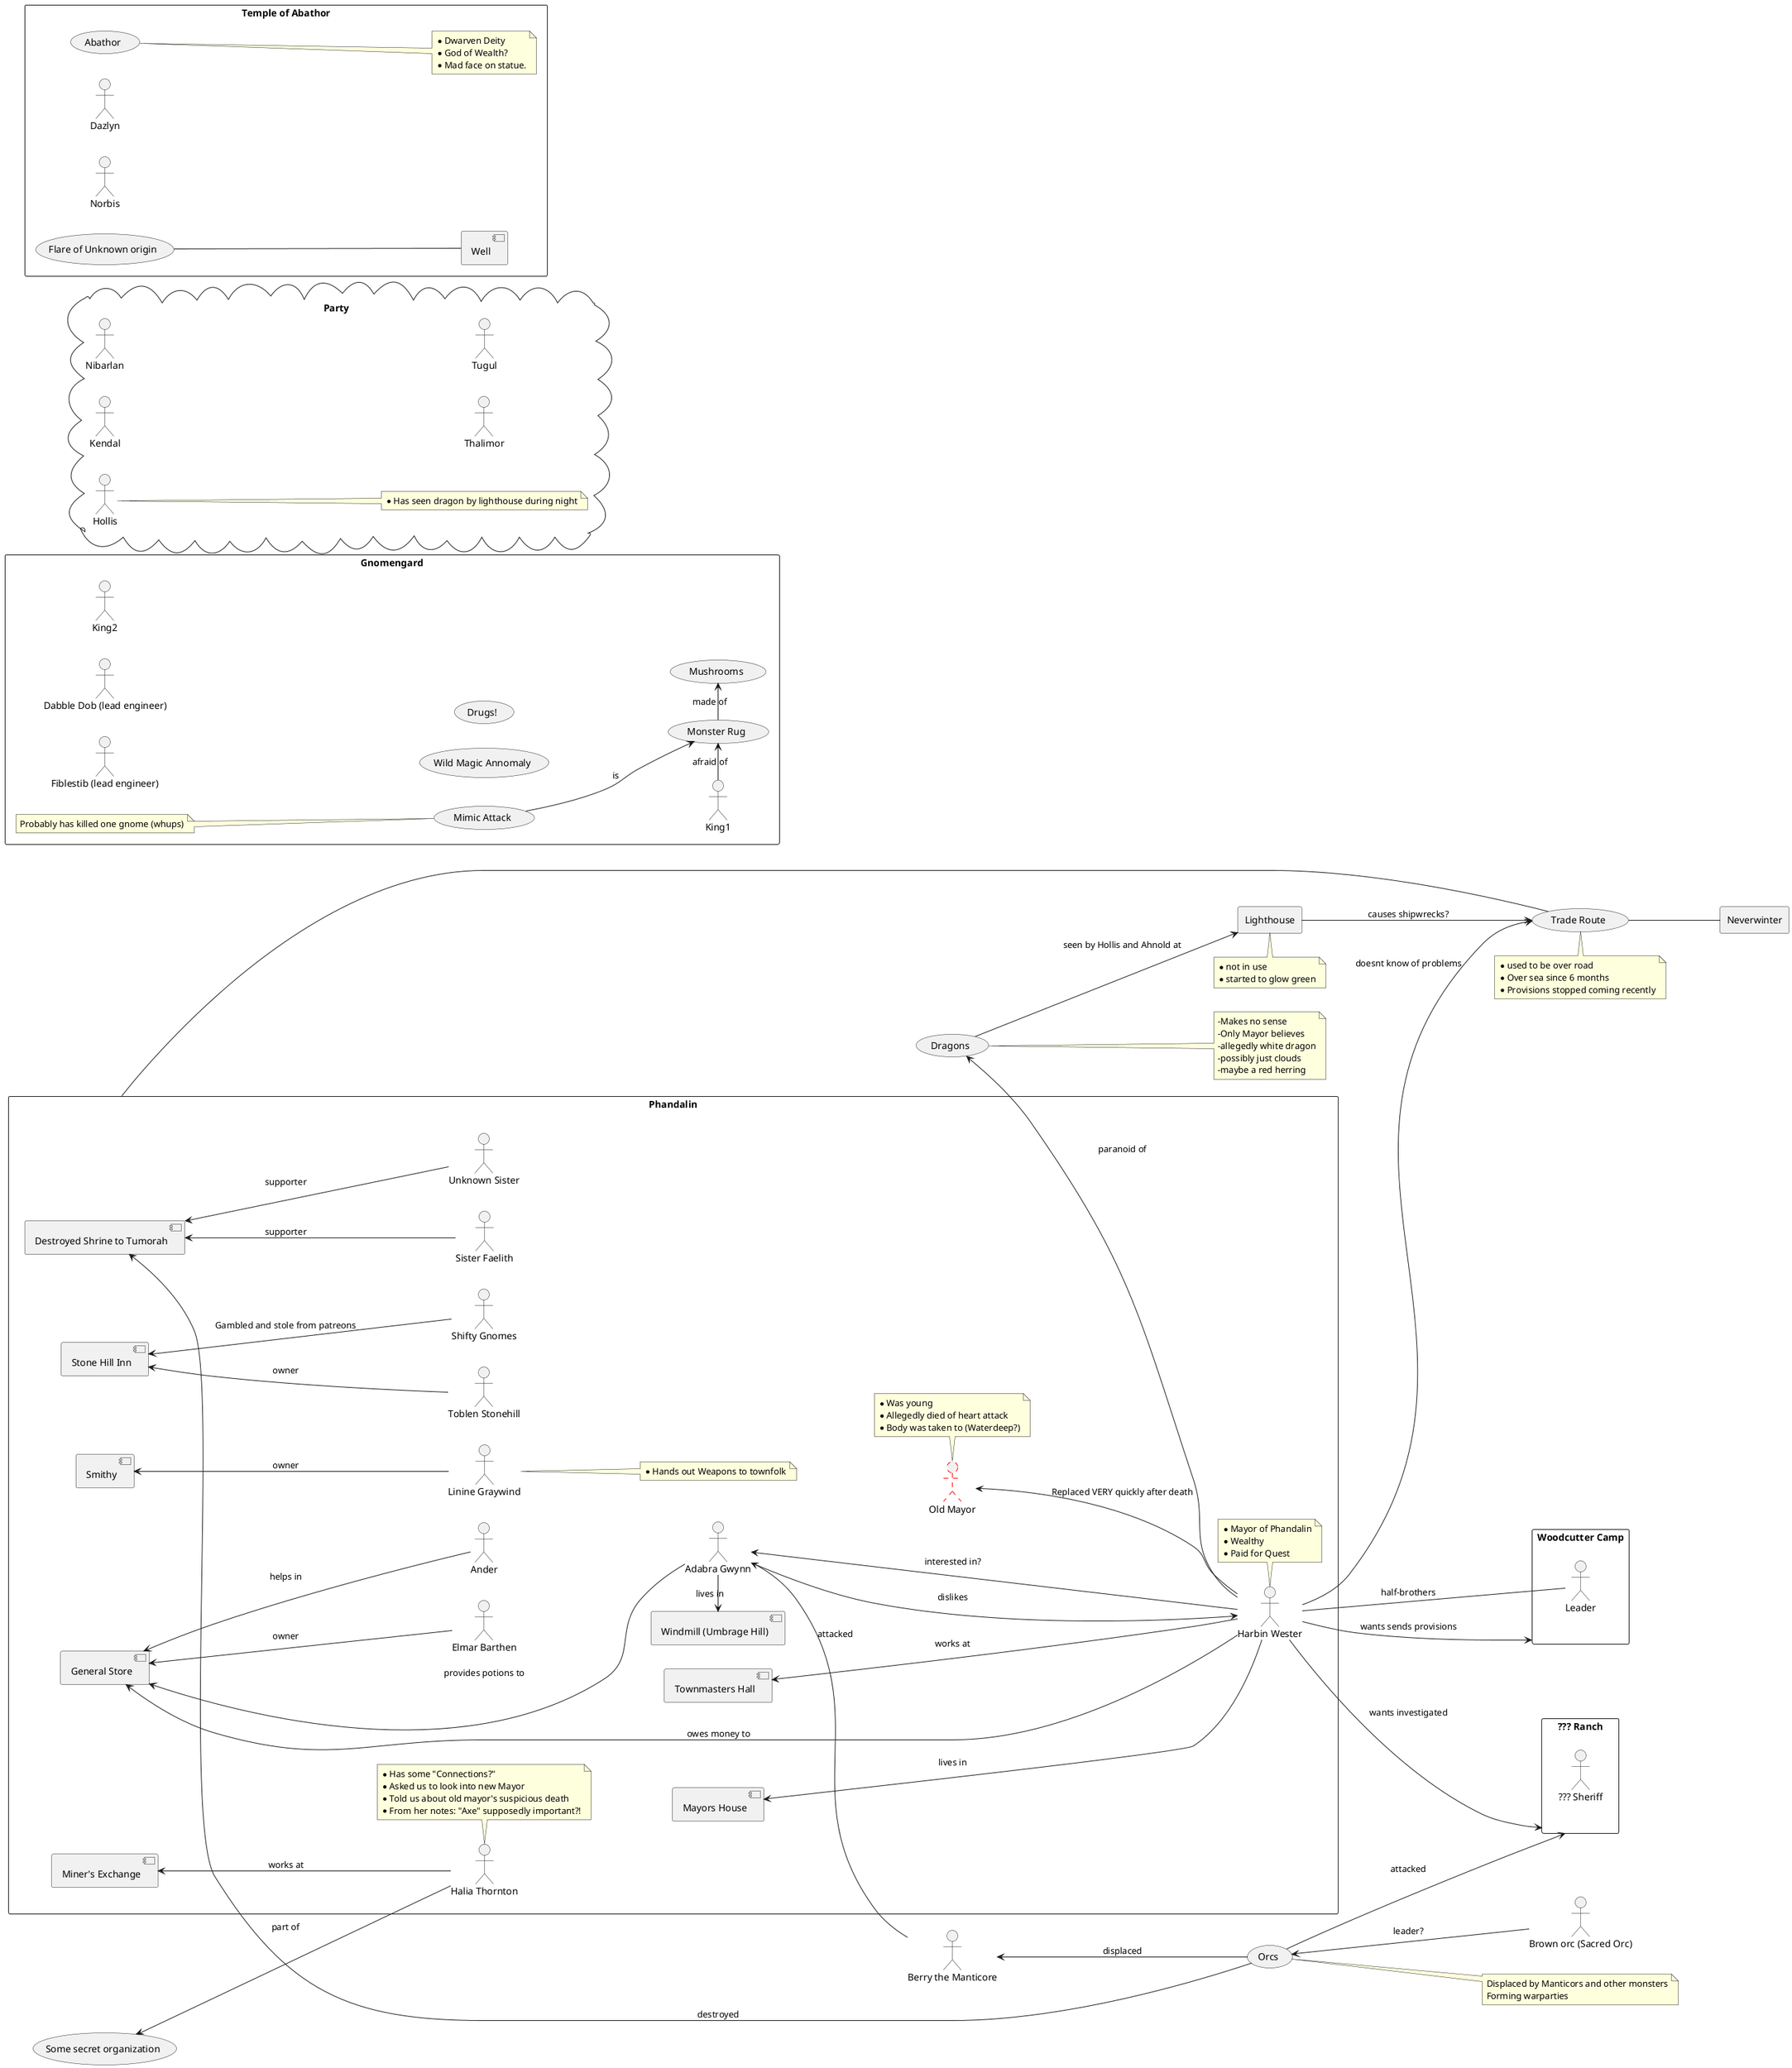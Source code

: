 @startuml Conspiracy Graph
left to right direction
'Actors here:




cloud Party {
    actor Hollis
    note right of Hollis
    * Has seen dragon by lighthouse during night
    end note

    actor Kendal
    actor Nibarlan
    actor Thalimor
    actor Tugul
}


actor "Berry the Manticore" as manticorBerry
actor "Brown orc (Sacred Orc)" as brownOrc
(Orcs) as orcs
(Dragons) as dragons
(Some secret organization) as secretOrg
'Location Phandalin

'General Concepts?

rectangle Phandalin {
    ' locations
    [Stone Hill Inn] as stoneHillInn
    [Townmasters Hall] as townHall
    [Smithy]
    [Destroyed Shrine to Tumorah] as shrine
    [General Store] as generalStore
    [Mayors House] as mayorsHouse
    [Miner's Exchange] as minerHall
    [Windmill (Umbrage Hill)] as Windmill

    'People / Actors with notes
    actor "Toblen Stonehill" as innkeep
    actor "Linine Graywind" as Smith
    note right
        * Hands out Weapons to townfolk
    end note
    actor "Sister Faelith" as Sister1
    actor "Unknown Sister" as Sister2
    actor "Elmar Barthen" as generalStoreGuy
    actor "Ander" as generalStoreHelper

    actor "Harbin Wester" as Mayor
    note bottom of Mayor
        * Mayor of Phandalin
        * Wealthy
        * Paid for Quest
    end note

    actor "Adabra Gwynn" as potionSeller
    actor "Halia Thornton" as prospectorReception
    note bottom of prospectorReception
        * Has some "Connections?"
        * Asked us to look into new Mayor
        * Told us about old mayor's suspicious death
        * From her notes: "Axe" supposedly important?!
    end note

    actor "Old Mayor" as oldMayor #line.dashed;line:red
    note bottom of oldMayor
        * Was young
        * Allegedly died of heart attack
        * Body was taken to (Waterdeep?)
    end note

    actor "Shifty Gnomes" as shiftyGnomes
}

stoneHillInn <-- shiftyGnomes : Gambled and stole from patreons
prospectorReception -u-> secretOrg : part of

rectangle "Temple of Abathor"{
    (Abathor)
    note right of Abathor
        * Dwarven Deity
        * God of Wealth?
        * Mad face on statue.
    end note
    actor Dazlyn
    actor Norbis

    [Well]
    (Flare of Unknown origin) as flare
}


stoneHillInn <-- innkeep : owner
Smithy <-- Smith : owner
shrine <-- Sister1 : supporter
shrine <-- Sister2 : supporter
generalStore <-- generalStoreGuy : owner
generalStore <-- generalStoreHelper : helps in
mayorsHouse <--- Mayor : lives in
minerHall <-- prospectorReception : works at
Windmill <- potionSeller : lives in
townHall <--- Mayor : works at

shrine <- orcs : destroyed

Mayor  --->  dragons: paranoid of
generalStore <--- Mayor : owes money to
potionSeller <--- Mayor : interested in?
potionSeller ---> Mayor : dislikes

oldMayor <-- Mayor : Replaced VERY quickly after death

potionSeller <-- manticorBerry : attacked

generalStore <--- potionSeller : provides potions to

manticorBerry <-- orcs : displaced

orcs <-- brownOrc : leader?

flare -- Well

rectangle "Gnomengard" {
    actor "Fiblestib (lead engineer)"
    actor "Dabble Dob (lead engineer)"
    actor King1 as king1
    actor King2 as king2

    (Monster Rug) as rugMonster
    (Mushrooms)
    (Wild Magic Annomaly)
    (Mimic Attack) as mimicattack
    (Drugs!)
    
    note left of mimicattack
    Probably has killed one gnome (whups)
    end note
}

rugMonster -> Mushrooms : made of
king1 -> rugMonster : afraid of
mimicattack --> rugMonster : is

rectangle "Woodcutter Camp" as woodcutterCamp {
    actor "Leader" as woodcutterLeader
}

woodcutterLeader -u- Mayor : half-brothers
Mayor --> woodcutterCamp : wants sends provisions

rectangle "??? Ranch" as ranch {
    actor "??? Sheriff" as sheriff

}

orcs --> ranch : attacked
Mayor --> ranch : wants investigated

rectangle "Lighthouse" as lighthouse {

}
note bottom of lighthouse {
    * not in use
    * started to glow green
}

(Trade Route) as tradeRoute

note bottom of tradeRoute
    * used to be over road
    * Over sea since 6 months
    * Provisions stopped coming recently
end note

rectangle Neverwinter {

}

Phandalin -l- tradeRoute
tradeRoute -d- Neverwinter

Mayor --> tradeRoute : doesnt know of problems
lighthouse --> tradeRoute : causes shipwrecks?
dragons --> lighthouse : seen by Hollis and Ahnold at


'Notes
note right of dragons
    -Makes no sense
    -Only Mayor believes
    -allegedly white dragon
    -possibly just clouds
    -maybe a red herring
end note

note right of orcs
    Displaced by Manticors and other monsters
    Forming warparties
end note

@enduml
